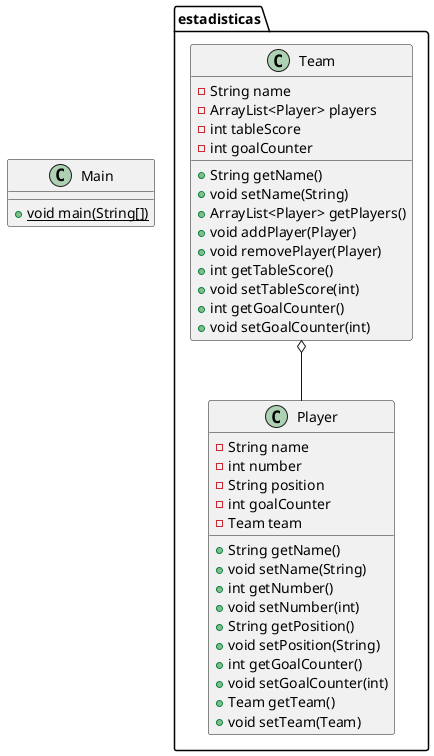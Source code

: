 @startuml
class estadisticas.Team {
- String name
- ArrayList<Player> players
- int tableScore
- int goalCounter
+ String getName()
+ void setName(String)
+ ArrayList<Player> getPlayers()
+ void addPlayer(Player)
+ void removePlayer(Player)
+ int getTableScore()
+ void setTableScore(int)
+ int getGoalCounter()
+ void setGoalCounter(int)
}
class estadisticas.Player {
- String name
- int number
- String position
- int goalCounter
- Team team
+ String getName()
+ void setName(String)
+ int getNumber()
+ void setNumber(int)
+ String getPosition()
+ void setPosition(String)
+ int getGoalCounter()
+ void setGoalCounter(int)
+ Team getTeam()
+ void setTeam(Team)
}
class Main {
+ {static} void main(String[])
}

estadisticas.Team o-- estadisticas.Player
@enduml
